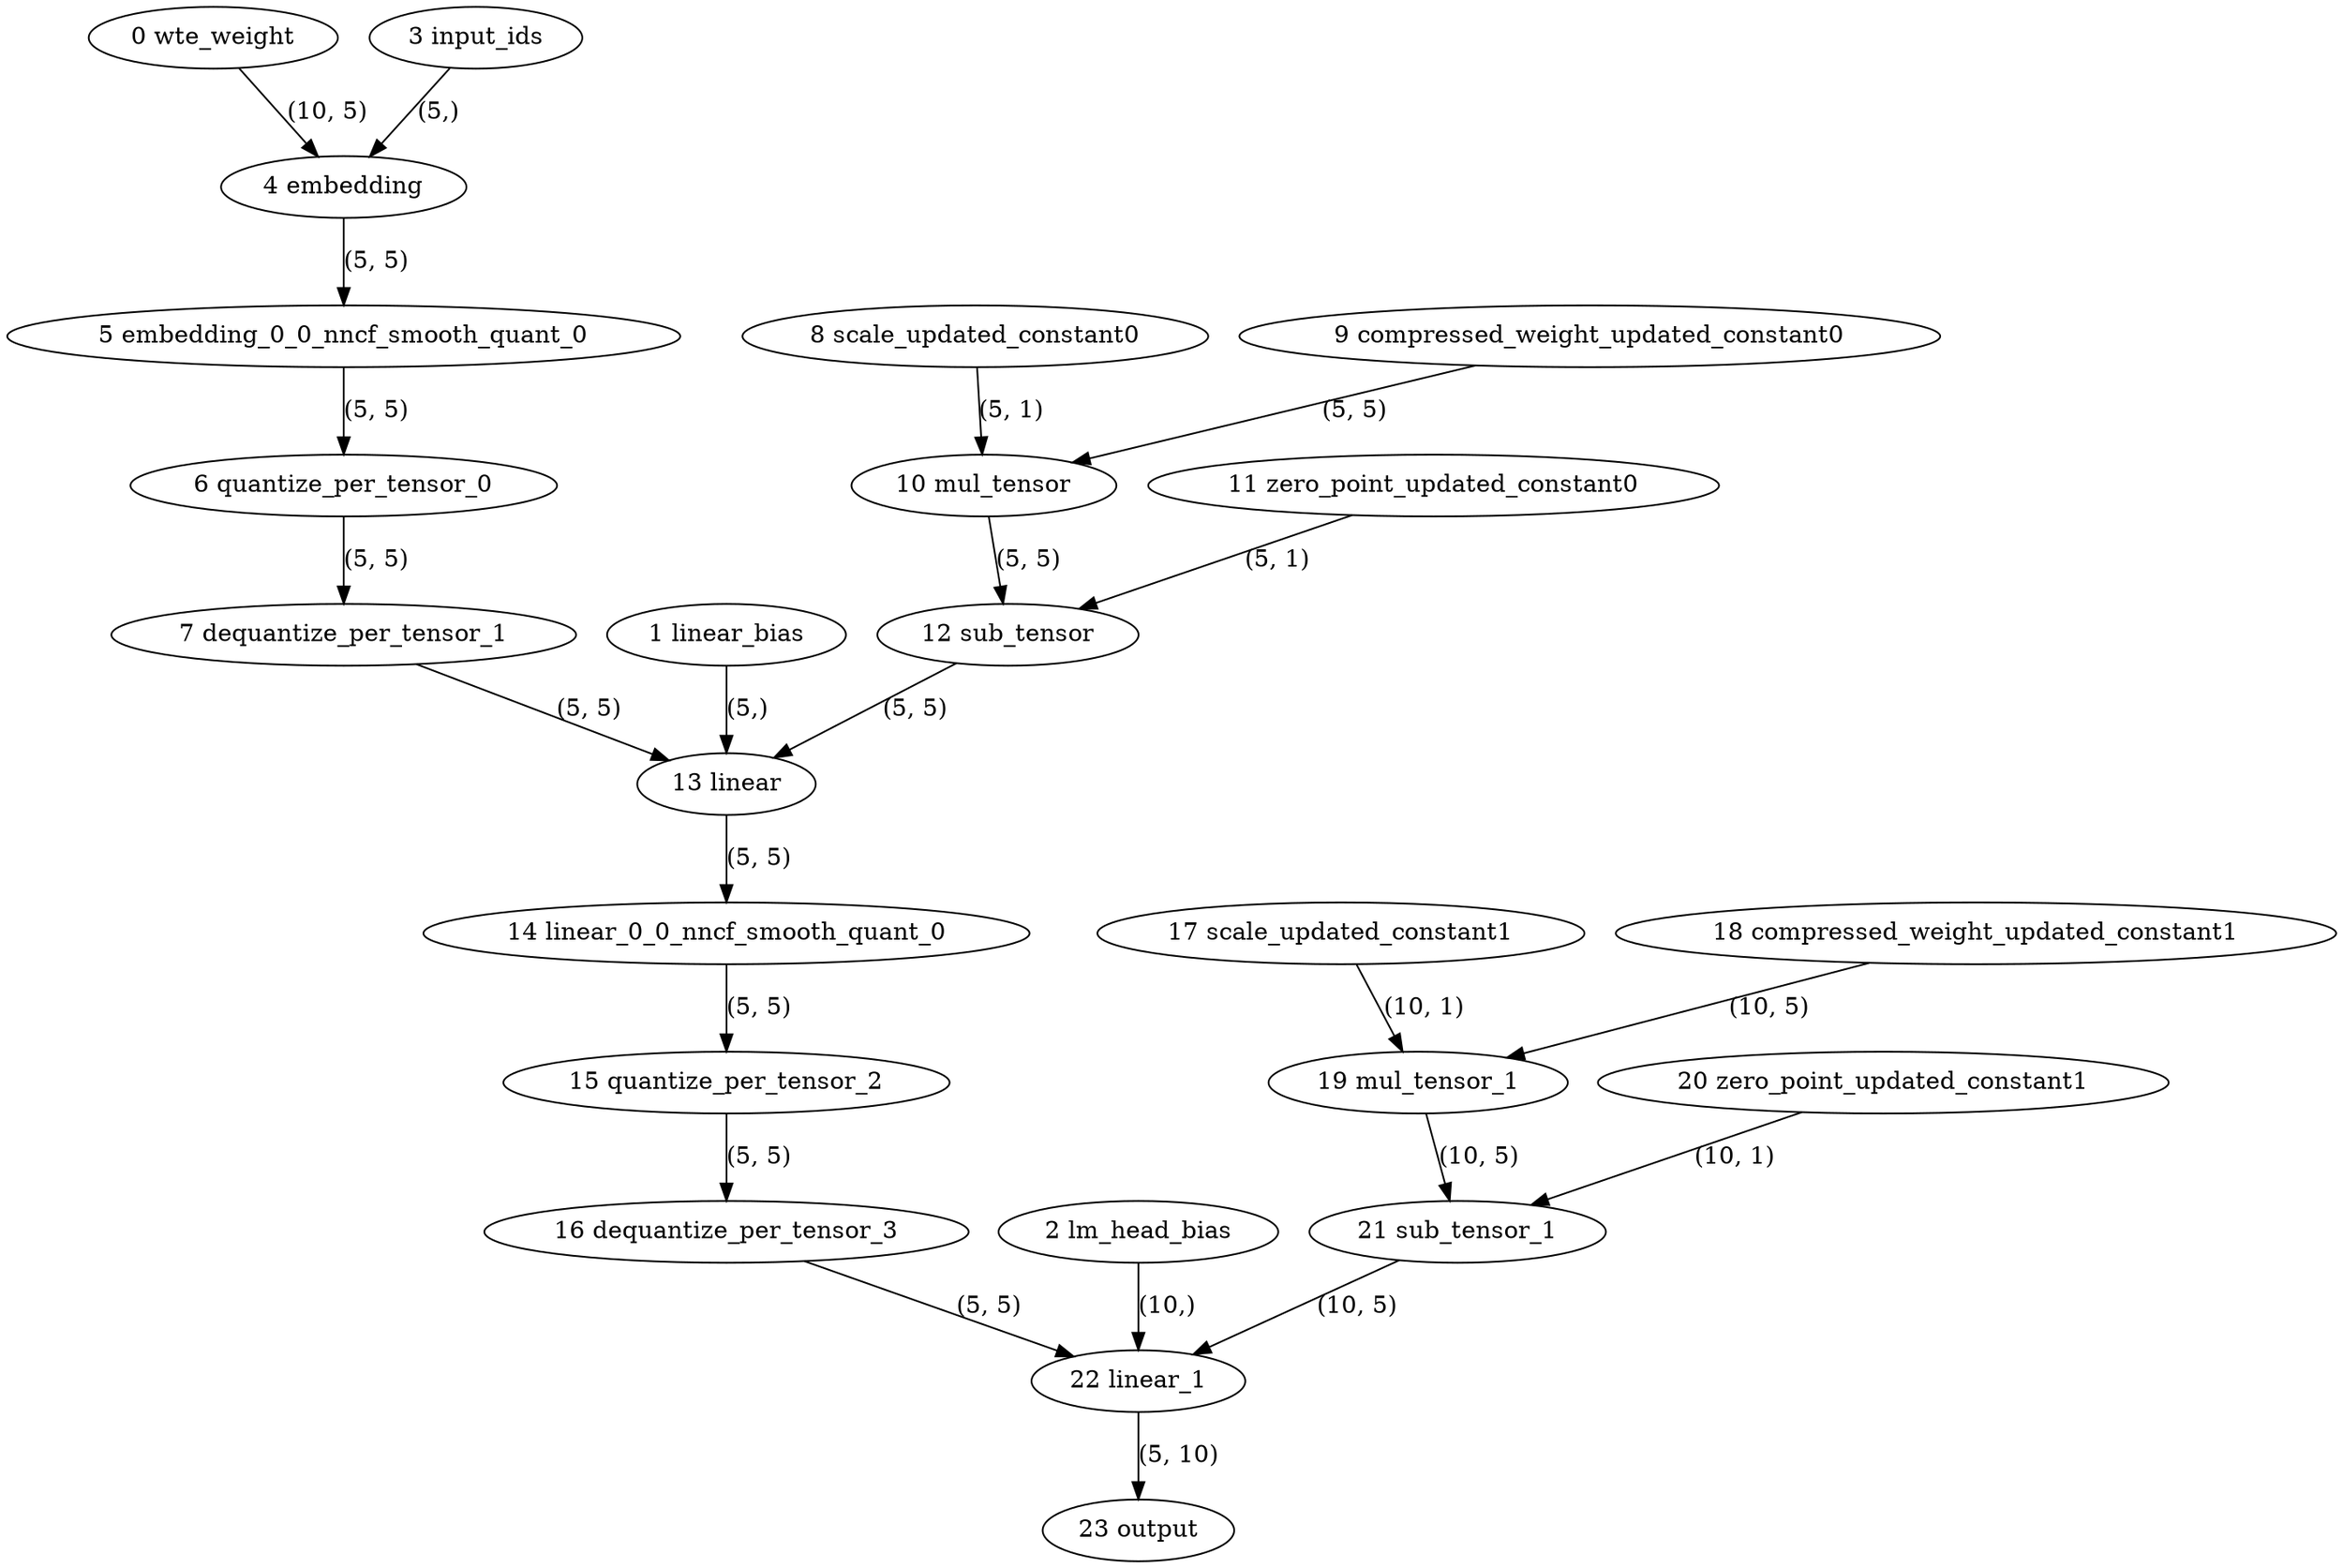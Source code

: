 strict digraph {
"0 wte_weight" [id=0, type="get_attr"];
"1 linear_bias" [id=1, type="get_attr"];
"2 lm_head_bias" [id=2, type="get_attr"];
"3 input_ids" [id=3, type=input];
"4 embedding" [id=4, type=embedding];
"5 embedding_0_0_nncf_smooth_quant_0" [id=5, type="call_module"];
"6 quantize_per_tensor_0" [id=6, type="quantize_per_tensor"];
"7 dequantize_per_tensor_1" [id=7, type="dequantize_per_tensor"];
"8 scale_updated_constant0" [id=8, type="get_attr"];
"9 compressed_weight_updated_constant0" [id=9, type="get_attr"];
"10 mul_tensor" [id=10, type=mul];
"11 zero_point_updated_constant0" [id=11, type="get_attr"];
"12 sub_tensor" [id=12, type=sub];
"13 linear" [id=13, type=linear];
"14 linear_0_0_nncf_smooth_quant_0" [id=14, type="call_module"];
"15 quantize_per_tensor_2" [id=15, type="quantize_per_tensor"];
"16 dequantize_per_tensor_3" [id=16, type="dequantize_per_tensor"];
"17 scale_updated_constant1" [id=17, type="get_attr"];
"18 compressed_weight_updated_constant1" [id=18, type="get_attr"];
"19 mul_tensor_1" [id=19, type=mul];
"20 zero_point_updated_constant1" [id=20, type="get_attr"];
"21 sub_tensor_1" [id=21, type=sub];
"22 linear_1" [id=22, type=linear];
"23 output" [id=23, type=output];
"0 wte_weight" -> "4 embedding" [style=solid, label="(10, 5)"];
"1 linear_bias" -> "13 linear" [style=solid, label="(5,)"];
"2 lm_head_bias" -> "22 linear_1" [style=solid, label="(10,)"];
"3 input_ids" -> "4 embedding" [style=solid, label="(5,)"];
"4 embedding" -> "5 embedding_0_0_nncf_smooth_quant_0" [style=solid, label="(5, 5)"];
"5 embedding_0_0_nncf_smooth_quant_0" -> "6 quantize_per_tensor_0" [style=solid, label="(5, 5)"];
"6 quantize_per_tensor_0" -> "7 dequantize_per_tensor_1" [style=solid, label="(5, 5)"];
"7 dequantize_per_tensor_1" -> "13 linear" [style=solid, label="(5, 5)"];
"8 scale_updated_constant0" -> "10 mul_tensor" [style=solid, label="(5, 1)"];
"9 compressed_weight_updated_constant0" -> "10 mul_tensor" [style=solid, label="(5, 5)"];
"10 mul_tensor" -> "12 sub_tensor" [style=solid, label="(5, 5)"];
"11 zero_point_updated_constant0" -> "12 sub_tensor" [style=solid, label="(5, 1)"];
"12 sub_tensor" -> "13 linear" [style=solid, label="(5, 5)"];
"13 linear" -> "14 linear_0_0_nncf_smooth_quant_0" [style=solid, label="(5, 5)"];
"14 linear_0_0_nncf_smooth_quant_0" -> "15 quantize_per_tensor_2" [style=solid, label="(5, 5)"];
"15 quantize_per_tensor_2" -> "16 dequantize_per_tensor_3" [style=solid, label="(5, 5)"];
"16 dequantize_per_tensor_3" -> "22 linear_1" [style=solid, label="(5, 5)"];
"17 scale_updated_constant1" -> "19 mul_tensor_1" [style=solid, label="(10, 1)"];
"18 compressed_weight_updated_constant1" -> "19 mul_tensor_1" [style=solid, label="(10, 5)"];
"19 mul_tensor_1" -> "21 sub_tensor_1" [style=solid, label="(10, 5)"];
"20 zero_point_updated_constant1" -> "21 sub_tensor_1" [style=solid, label="(10, 1)"];
"21 sub_tensor_1" -> "22 linear_1" [style=solid, label="(10, 5)"];
"22 linear_1" -> "23 output" [style=solid, label="(5, 10)"];
}
